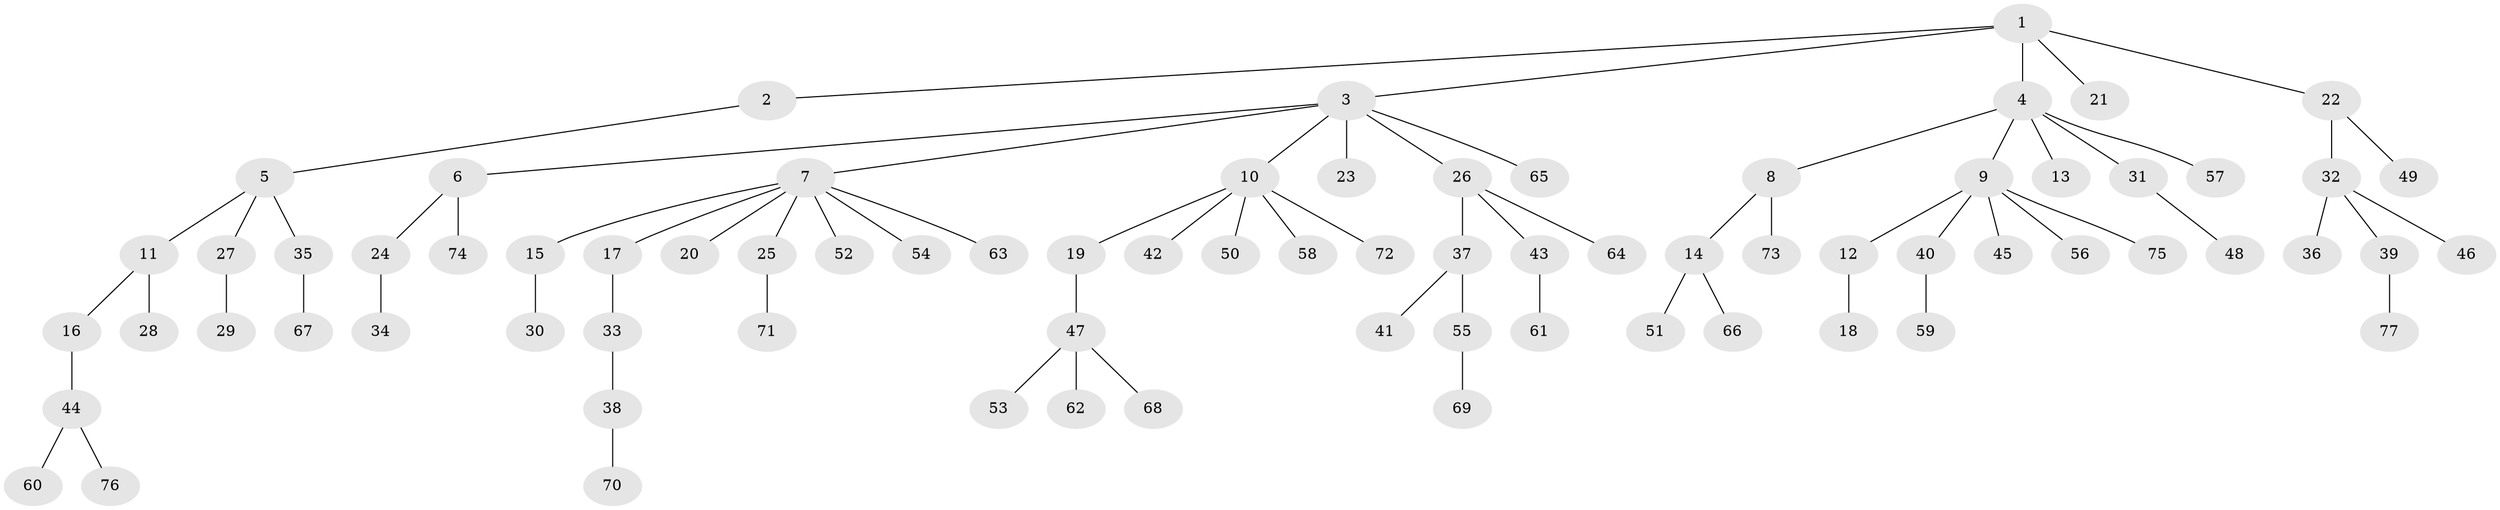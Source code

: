 // coarse degree distribution, {10: 0.037037037037037035, 2: 0.16666666666666666, 4: 0.018518518518518517, 3: 0.1111111111111111, 7: 0.018518518518518517, 5: 0.018518518518518517, 1: 0.6296296296296297}
// Generated by graph-tools (version 1.1) at 2025/52/02/27/25 19:52:13]
// undirected, 77 vertices, 76 edges
graph export_dot {
graph [start="1"]
  node [color=gray90,style=filled];
  1;
  2;
  3;
  4;
  5;
  6;
  7;
  8;
  9;
  10;
  11;
  12;
  13;
  14;
  15;
  16;
  17;
  18;
  19;
  20;
  21;
  22;
  23;
  24;
  25;
  26;
  27;
  28;
  29;
  30;
  31;
  32;
  33;
  34;
  35;
  36;
  37;
  38;
  39;
  40;
  41;
  42;
  43;
  44;
  45;
  46;
  47;
  48;
  49;
  50;
  51;
  52;
  53;
  54;
  55;
  56;
  57;
  58;
  59;
  60;
  61;
  62;
  63;
  64;
  65;
  66;
  67;
  68;
  69;
  70;
  71;
  72;
  73;
  74;
  75;
  76;
  77;
  1 -- 2;
  1 -- 3;
  1 -- 4;
  1 -- 21;
  1 -- 22;
  2 -- 5;
  3 -- 6;
  3 -- 7;
  3 -- 10;
  3 -- 23;
  3 -- 26;
  3 -- 65;
  4 -- 8;
  4 -- 9;
  4 -- 13;
  4 -- 31;
  4 -- 57;
  5 -- 11;
  5 -- 27;
  5 -- 35;
  6 -- 24;
  6 -- 74;
  7 -- 15;
  7 -- 17;
  7 -- 20;
  7 -- 25;
  7 -- 52;
  7 -- 54;
  7 -- 63;
  8 -- 14;
  8 -- 73;
  9 -- 12;
  9 -- 40;
  9 -- 45;
  9 -- 56;
  9 -- 75;
  10 -- 19;
  10 -- 42;
  10 -- 50;
  10 -- 58;
  10 -- 72;
  11 -- 16;
  11 -- 28;
  12 -- 18;
  14 -- 51;
  14 -- 66;
  15 -- 30;
  16 -- 44;
  17 -- 33;
  19 -- 47;
  22 -- 32;
  22 -- 49;
  24 -- 34;
  25 -- 71;
  26 -- 37;
  26 -- 43;
  26 -- 64;
  27 -- 29;
  31 -- 48;
  32 -- 36;
  32 -- 39;
  32 -- 46;
  33 -- 38;
  35 -- 67;
  37 -- 41;
  37 -- 55;
  38 -- 70;
  39 -- 77;
  40 -- 59;
  43 -- 61;
  44 -- 60;
  44 -- 76;
  47 -- 53;
  47 -- 62;
  47 -- 68;
  55 -- 69;
}
